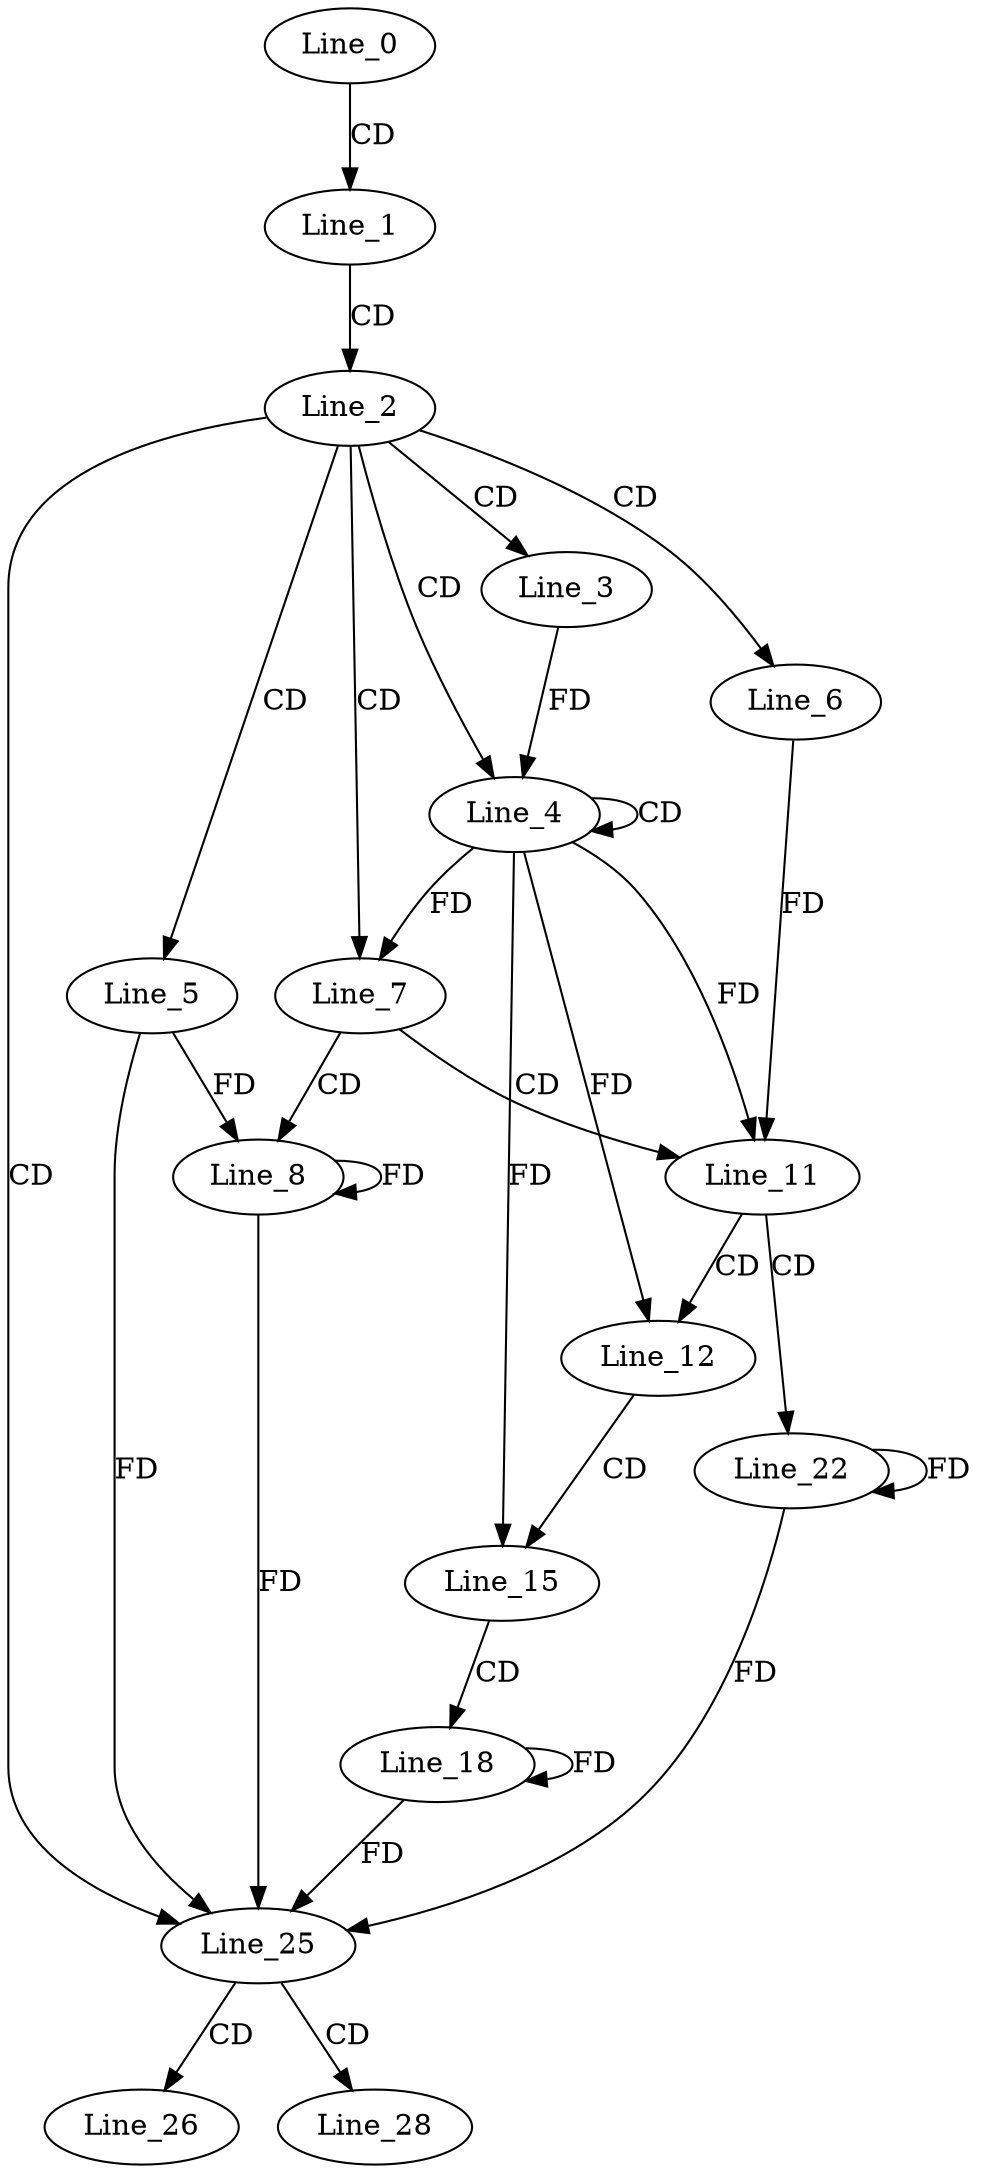 digraph G {
  Line_0;
  Line_1;
  Line_2;
  Line_3;
  Line_4;
  Line_4;
  Line_5;
  Line_6;
  Line_7;
  Line_7;
  Line_7;
  Line_7;
  Line_7;
  Line_7;
  Line_7;
  Line_8;
  Line_11;
  Line_11;
  Line_11;
  Line_11;
  Line_11;
  Line_11;
  Line_11;
  Line_12;
  Line_12;
  Line_12;
  Line_12;
  Line_12;
  Line_15;
  Line_15;
  Line_15;
  Line_18;
  Line_22;
  Line_25;
  Line_26;
  Line_28;
  Line_0 -> Line_1 [ label="CD" ];
  Line_1 -> Line_2 [ label="CD" ];
  Line_2 -> Line_3 [ label="CD" ];
  Line_2 -> Line_4 [ label="CD" ];
  Line_4 -> Line_4 [ label="CD" ];
  Line_3 -> Line_4 [ label="FD" ];
  Line_2 -> Line_5 [ label="CD" ];
  Line_2 -> Line_6 [ label="CD" ];
  Line_2 -> Line_7 [ label="CD" ];
  Line_4 -> Line_7 [ label="FD" ];
  Line_7 -> Line_8 [ label="CD" ];
  Line_5 -> Line_8 [ label="FD" ];
  Line_8 -> Line_8 [ label="FD" ];
  Line_7 -> Line_11 [ label="CD" ];
  Line_4 -> Line_11 [ label="FD" ];
  Line_6 -> Line_11 [ label="FD" ];
  Line_11 -> Line_12 [ label="CD" ];
  Line_4 -> Line_12 [ label="FD" ];
  Line_12 -> Line_15 [ label="CD" ];
  Line_4 -> Line_15 [ label="FD" ];
  Line_15 -> Line_18 [ label="CD" ];
  Line_18 -> Line_18 [ label="FD" ];
  Line_11 -> Line_22 [ label="CD" ];
  Line_22 -> Line_22 [ label="FD" ];
  Line_2 -> Line_25 [ label="CD" ];
  Line_5 -> Line_25 [ label="FD" ];
  Line_8 -> Line_25 [ label="FD" ];
  Line_18 -> Line_25 [ label="FD" ];
  Line_22 -> Line_25 [ label="FD" ];
  Line_25 -> Line_26 [ label="CD" ];
  Line_25 -> Line_28 [ label="CD" ];
}
